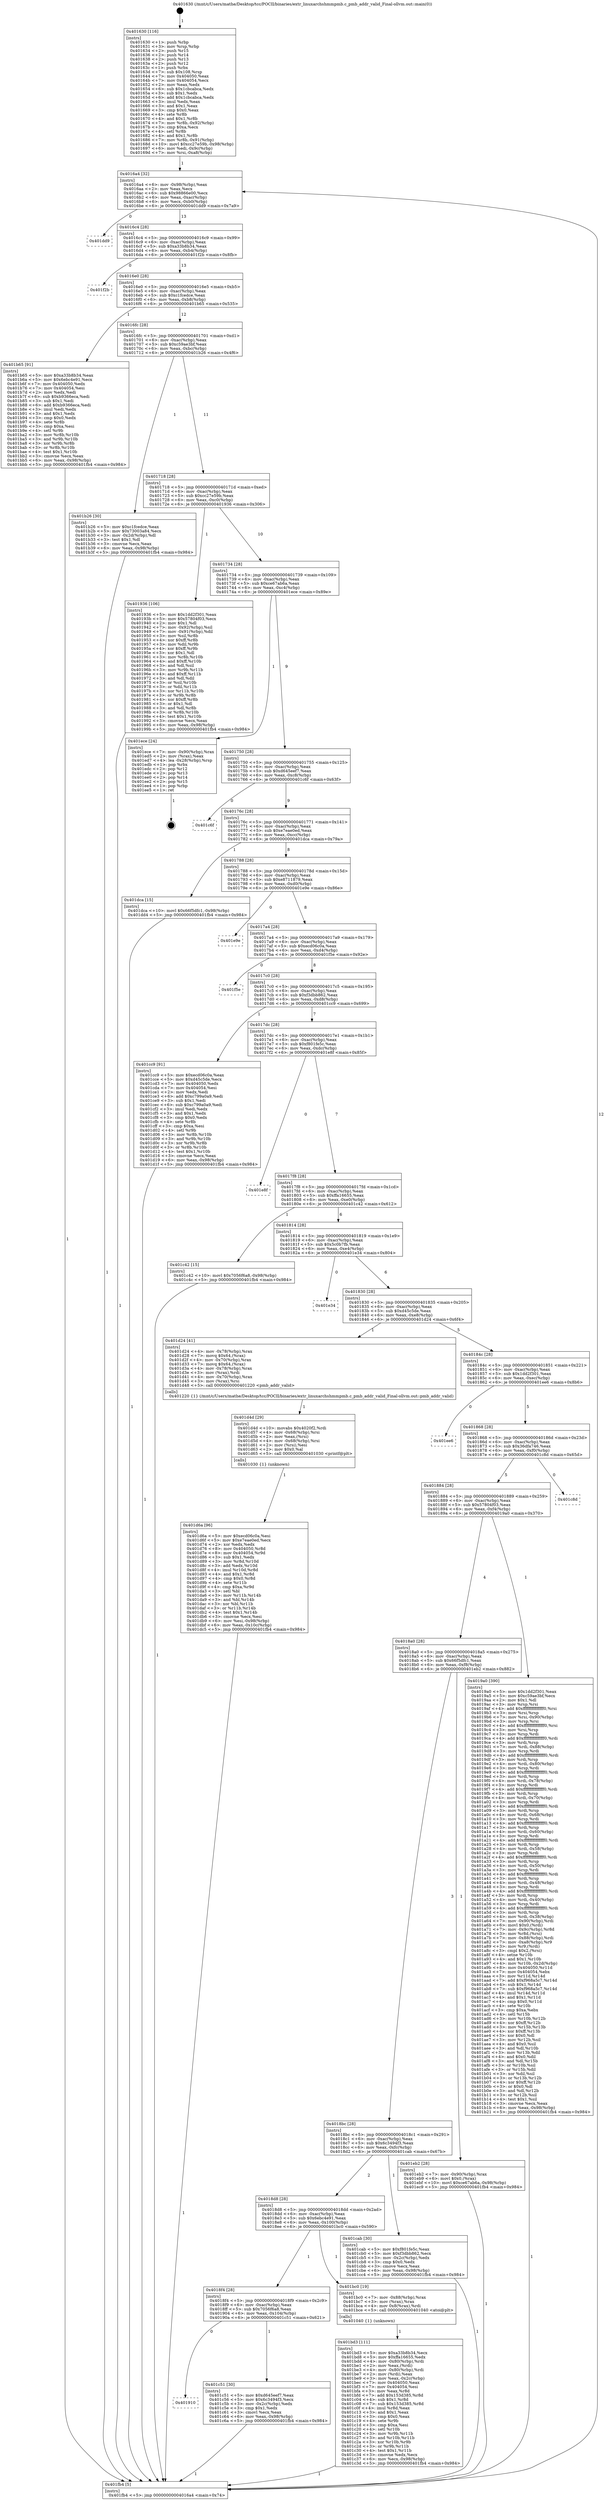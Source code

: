 digraph "0x401630" {
  label = "0x401630 (/mnt/c/Users/mathe/Desktop/tcc/POCII/binaries/extr_linuxarchshmmpmb.c_pmb_addr_valid_Final-ollvm.out::main(0))"
  labelloc = "t"
  node[shape=record]

  Entry [label="",width=0.3,height=0.3,shape=circle,fillcolor=black,style=filled]
  "0x4016a4" [label="{
     0x4016a4 [32]\l
     | [instrs]\l
     &nbsp;&nbsp;0x4016a4 \<+6\>: mov -0x98(%rbp),%eax\l
     &nbsp;&nbsp;0x4016aa \<+2\>: mov %eax,%ecx\l
     &nbsp;&nbsp;0x4016ac \<+6\>: sub $0x98866e00,%ecx\l
     &nbsp;&nbsp;0x4016b2 \<+6\>: mov %eax,-0xac(%rbp)\l
     &nbsp;&nbsp;0x4016b8 \<+6\>: mov %ecx,-0xb0(%rbp)\l
     &nbsp;&nbsp;0x4016be \<+6\>: je 0000000000401dd9 \<main+0x7a9\>\l
  }"]
  "0x401dd9" [label="{
     0x401dd9\l
  }", style=dashed]
  "0x4016c4" [label="{
     0x4016c4 [28]\l
     | [instrs]\l
     &nbsp;&nbsp;0x4016c4 \<+5\>: jmp 00000000004016c9 \<main+0x99\>\l
     &nbsp;&nbsp;0x4016c9 \<+6\>: mov -0xac(%rbp),%eax\l
     &nbsp;&nbsp;0x4016cf \<+5\>: sub $0xa33b8b34,%eax\l
     &nbsp;&nbsp;0x4016d4 \<+6\>: mov %eax,-0xb4(%rbp)\l
     &nbsp;&nbsp;0x4016da \<+6\>: je 0000000000401f2b \<main+0x8fb\>\l
  }"]
  Exit [label="",width=0.3,height=0.3,shape=circle,fillcolor=black,style=filled,peripheries=2]
  "0x401f2b" [label="{
     0x401f2b\l
  }", style=dashed]
  "0x4016e0" [label="{
     0x4016e0 [28]\l
     | [instrs]\l
     &nbsp;&nbsp;0x4016e0 \<+5\>: jmp 00000000004016e5 \<main+0xb5\>\l
     &nbsp;&nbsp;0x4016e5 \<+6\>: mov -0xac(%rbp),%eax\l
     &nbsp;&nbsp;0x4016eb \<+5\>: sub $0xc1fcedce,%eax\l
     &nbsp;&nbsp;0x4016f0 \<+6\>: mov %eax,-0xb8(%rbp)\l
     &nbsp;&nbsp;0x4016f6 \<+6\>: je 0000000000401b65 \<main+0x535\>\l
  }"]
  "0x401d6a" [label="{
     0x401d6a [96]\l
     | [instrs]\l
     &nbsp;&nbsp;0x401d6a \<+5\>: mov $0xecd06c0a,%esi\l
     &nbsp;&nbsp;0x401d6f \<+5\>: mov $0xe7eae0ed,%ecx\l
     &nbsp;&nbsp;0x401d74 \<+2\>: xor %edx,%edx\l
     &nbsp;&nbsp;0x401d76 \<+8\>: mov 0x404050,%r8d\l
     &nbsp;&nbsp;0x401d7e \<+8\>: mov 0x404054,%r9d\l
     &nbsp;&nbsp;0x401d86 \<+3\>: sub $0x1,%edx\l
     &nbsp;&nbsp;0x401d89 \<+3\>: mov %r8d,%r10d\l
     &nbsp;&nbsp;0x401d8c \<+3\>: add %edx,%r10d\l
     &nbsp;&nbsp;0x401d8f \<+4\>: imul %r10d,%r8d\l
     &nbsp;&nbsp;0x401d93 \<+4\>: and $0x1,%r8d\l
     &nbsp;&nbsp;0x401d97 \<+4\>: cmp $0x0,%r8d\l
     &nbsp;&nbsp;0x401d9b \<+4\>: sete %r11b\l
     &nbsp;&nbsp;0x401d9f \<+4\>: cmp $0xa,%r9d\l
     &nbsp;&nbsp;0x401da3 \<+3\>: setl %bl\l
     &nbsp;&nbsp;0x401da6 \<+3\>: mov %r11b,%r14b\l
     &nbsp;&nbsp;0x401da9 \<+3\>: and %bl,%r14b\l
     &nbsp;&nbsp;0x401dac \<+3\>: xor %bl,%r11b\l
     &nbsp;&nbsp;0x401daf \<+3\>: or %r11b,%r14b\l
     &nbsp;&nbsp;0x401db2 \<+4\>: test $0x1,%r14b\l
     &nbsp;&nbsp;0x401db6 \<+3\>: cmovne %ecx,%esi\l
     &nbsp;&nbsp;0x401db9 \<+6\>: mov %esi,-0x98(%rbp)\l
     &nbsp;&nbsp;0x401dbf \<+6\>: mov %eax,-0x10c(%rbp)\l
     &nbsp;&nbsp;0x401dc5 \<+5\>: jmp 0000000000401fb4 \<main+0x984\>\l
  }"]
  "0x401b65" [label="{
     0x401b65 [91]\l
     | [instrs]\l
     &nbsp;&nbsp;0x401b65 \<+5\>: mov $0xa33b8b34,%eax\l
     &nbsp;&nbsp;0x401b6a \<+5\>: mov $0x6ebc4e91,%ecx\l
     &nbsp;&nbsp;0x401b6f \<+7\>: mov 0x404050,%edx\l
     &nbsp;&nbsp;0x401b76 \<+7\>: mov 0x404054,%esi\l
     &nbsp;&nbsp;0x401b7d \<+2\>: mov %edx,%edi\l
     &nbsp;&nbsp;0x401b7f \<+6\>: sub $0xb9366eca,%edi\l
     &nbsp;&nbsp;0x401b85 \<+3\>: sub $0x1,%edi\l
     &nbsp;&nbsp;0x401b88 \<+6\>: add $0xb9366eca,%edi\l
     &nbsp;&nbsp;0x401b8e \<+3\>: imul %edi,%edx\l
     &nbsp;&nbsp;0x401b91 \<+3\>: and $0x1,%edx\l
     &nbsp;&nbsp;0x401b94 \<+3\>: cmp $0x0,%edx\l
     &nbsp;&nbsp;0x401b97 \<+4\>: sete %r8b\l
     &nbsp;&nbsp;0x401b9b \<+3\>: cmp $0xa,%esi\l
     &nbsp;&nbsp;0x401b9e \<+4\>: setl %r9b\l
     &nbsp;&nbsp;0x401ba2 \<+3\>: mov %r8b,%r10b\l
     &nbsp;&nbsp;0x401ba5 \<+3\>: and %r9b,%r10b\l
     &nbsp;&nbsp;0x401ba8 \<+3\>: xor %r9b,%r8b\l
     &nbsp;&nbsp;0x401bab \<+3\>: or %r8b,%r10b\l
     &nbsp;&nbsp;0x401bae \<+4\>: test $0x1,%r10b\l
     &nbsp;&nbsp;0x401bb2 \<+3\>: cmovne %ecx,%eax\l
     &nbsp;&nbsp;0x401bb5 \<+6\>: mov %eax,-0x98(%rbp)\l
     &nbsp;&nbsp;0x401bbb \<+5\>: jmp 0000000000401fb4 \<main+0x984\>\l
  }"]
  "0x4016fc" [label="{
     0x4016fc [28]\l
     | [instrs]\l
     &nbsp;&nbsp;0x4016fc \<+5\>: jmp 0000000000401701 \<main+0xd1\>\l
     &nbsp;&nbsp;0x401701 \<+6\>: mov -0xac(%rbp),%eax\l
     &nbsp;&nbsp;0x401707 \<+5\>: sub $0xc59ae3bf,%eax\l
     &nbsp;&nbsp;0x40170c \<+6\>: mov %eax,-0xbc(%rbp)\l
     &nbsp;&nbsp;0x401712 \<+6\>: je 0000000000401b26 \<main+0x4f6\>\l
  }"]
  "0x401d4d" [label="{
     0x401d4d [29]\l
     | [instrs]\l
     &nbsp;&nbsp;0x401d4d \<+10\>: movabs $0x4020f2,%rdi\l
     &nbsp;&nbsp;0x401d57 \<+4\>: mov -0x68(%rbp),%rsi\l
     &nbsp;&nbsp;0x401d5b \<+2\>: mov %eax,(%rsi)\l
     &nbsp;&nbsp;0x401d5d \<+4\>: mov -0x68(%rbp),%rsi\l
     &nbsp;&nbsp;0x401d61 \<+2\>: mov (%rsi),%esi\l
     &nbsp;&nbsp;0x401d63 \<+2\>: mov $0x0,%al\l
     &nbsp;&nbsp;0x401d65 \<+5\>: call 0000000000401030 \<printf@plt\>\l
     | [calls]\l
     &nbsp;&nbsp;0x401030 \{1\} (unknown)\l
  }"]
  "0x401b26" [label="{
     0x401b26 [30]\l
     | [instrs]\l
     &nbsp;&nbsp;0x401b26 \<+5\>: mov $0xc1fcedce,%eax\l
     &nbsp;&nbsp;0x401b2b \<+5\>: mov $0x73003a84,%ecx\l
     &nbsp;&nbsp;0x401b30 \<+3\>: mov -0x2d(%rbp),%dl\l
     &nbsp;&nbsp;0x401b33 \<+3\>: test $0x1,%dl\l
     &nbsp;&nbsp;0x401b36 \<+3\>: cmovne %ecx,%eax\l
     &nbsp;&nbsp;0x401b39 \<+6\>: mov %eax,-0x98(%rbp)\l
     &nbsp;&nbsp;0x401b3f \<+5\>: jmp 0000000000401fb4 \<main+0x984\>\l
  }"]
  "0x401718" [label="{
     0x401718 [28]\l
     | [instrs]\l
     &nbsp;&nbsp;0x401718 \<+5\>: jmp 000000000040171d \<main+0xed\>\l
     &nbsp;&nbsp;0x40171d \<+6\>: mov -0xac(%rbp),%eax\l
     &nbsp;&nbsp;0x401723 \<+5\>: sub $0xcc27e59b,%eax\l
     &nbsp;&nbsp;0x401728 \<+6\>: mov %eax,-0xc0(%rbp)\l
     &nbsp;&nbsp;0x40172e \<+6\>: je 0000000000401936 \<main+0x306\>\l
  }"]
  "0x401910" [label="{
     0x401910\l
  }", style=dashed]
  "0x401936" [label="{
     0x401936 [106]\l
     | [instrs]\l
     &nbsp;&nbsp;0x401936 \<+5\>: mov $0x1dd2f301,%eax\l
     &nbsp;&nbsp;0x40193b \<+5\>: mov $0x57804f03,%ecx\l
     &nbsp;&nbsp;0x401940 \<+2\>: mov $0x1,%dl\l
     &nbsp;&nbsp;0x401942 \<+7\>: mov -0x92(%rbp),%sil\l
     &nbsp;&nbsp;0x401949 \<+7\>: mov -0x91(%rbp),%dil\l
     &nbsp;&nbsp;0x401950 \<+3\>: mov %sil,%r8b\l
     &nbsp;&nbsp;0x401953 \<+4\>: xor $0xff,%r8b\l
     &nbsp;&nbsp;0x401957 \<+3\>: mov %dil,%r9b\l
     &nbsp;&nbsp;0x40195a \<+4\>: xor $0xff,%r9b\l
     &nbsp;&nbsp;0x40195e \<+3\>: xor $0x1,%dl\l
     &nbsp;&nbsp;0x401961 \<+3\>: mov %r8b,%r10b\l
     &nbsp;&nbsp;0x401964 \<+4\>: and $0xff,%r10b\l
     &nbsp;&nbsp;0x401968 \<+3\>: and %dl,%sil\l
     &nbsp;&nbsp;0x40196b \<+3\>: mov %r9b,%r11b\l
     &nbsp;&nbsp;0x40196e \<+4\>: and $0xff,%r11b\l
     &nbsp;&nbsp;0x401972 \<+3\>: and %dl,%dil\l
     &nbsp;&nbsp;0x401975 \<+3\>: or %sil,%r10b\l
     &nbsp;&nbsp;0x401978 \<+3\>: or %dil,%r11b\l
     &nbsp;&nbsp;0x40197b \<+3\>: xor %r11b,%r10b\l
     &nbsp;&nbsp;0x40197e \<+3\>: or %r9b,%r8b\l
     &nbsp;&nbsp;0x401981 \<+4\>: xor $0xff,%r8b\l
     &nbsp;&nbsp;0x401985 \<+3\>: or $0x1,%dl\l
     &nbsp;&nbsp;0x401988 \<+3\>: and %dl,%r8b\l
     &nbsp;&nbsp;0x40198b \<+3\>: or %r8b,%r10b\l
     &nbsp;&nbsp;0x40198e \<+4\>: test $0x1,%r10b\l
     &nbsp;&nbsp;0x401992 \<+3\>: cmovne %ecx,%eax\l
     &nbsp;&nbsp;0x401995 \<+6\>: mov %eax,-0x98(%rbp)\l
     &nbsp;&nbsp;0x40199b \<+5\>: jmp 0000000000401fb4 \<main+0x984\>\l
  }"]
  "0x401734" [label="{
     0x401734 [28]\l
     | [instrs]\l
     &nbsp;&nbsp;0x401734 \<+5\>: jmp 0000000000401739 \<main+0x109\>\l
     &nbsp;&nbsp;0x401739 \<+6\>: mov -0xac(%rbp),%eax\l
     &nbsp;&nbsp;0x40173f \<+5\>: sub $0xce67ab6a,%eax\l
     &nbsp;&nbsp;0x401744 \<+6\>: mov %eax,-0xc4(%rbp)\l
     &nbsp;&nbsp;0x40174a \<+6\>: je 0000000000401ece \<main+0x89e\>\l
  }"]
  "0x401fb4" [label="{
     0x401fb4 [5]\l
     | [instrs]\l
     &nbsp;&nbsp;0x401fb4 \<+5\>: jmp 00000000004016a4 \<main+0x74\>\l
  }"]
  "0x401630" [label="{
     0x401630 [116]\l
     | [instrs]\l
     &nbsp;&nbsp;0x401630 \<+1\>: push %rbp\l
     &nbsp;&nbsp;0x401631 \<+3\>: mov %rsp,%rbp\l
     &nbsp;&nbsp;0x401634 \<+2\>: push %r15\l
     &nbsp;&nbsp;0x401636 \<+2\>: push %r14\l
     &nbsp;&nbsp;0x401638 \<+2\>: push %r13\l
     &nbsp;&nbsp;0x40163a \<+2\>: push %r12\l
     &nbsp;&nbsp;0x40163c \<+1\>: push %rbx\l
     &nbsp;&nbsp;0x40163d \<+7\>: sub $0x108,%rsp\l
     &nbsp;&nbsp;0x401644 \<+7\>: mov 0x404050,%eax\l
     &nbsp;&nbsp;0x40164b \<+7\>: mov 0x404054,%ecx\l
     &nbsp;&nbsp;0x401652 \<+2\>: mov %eax,%edx\l
     &nbsp;&nbsp;0x401654 \<+6\>: sub $0x1cbcabca,%edx\l
     &nbsp;&nbsp;0x40165a \<+3\>: sub $0x1,%edx\l
     &nbsp;&nbsp;0x40165d \<+6\>: add $0x1cbcabca,%edx\l
     &nbsp;&nbsp;0x401663 \<+3\>: imul %edx,%eax\l
     &nbsp;&nbsp;0x401666 \<+3\>: and $0x1,%eax\l
     &nbsp;&nbsp;0x401669 \<+3\>: cmp $0x0,%eax\l
     &nbsp;&nbsp;0x40166c \<+4\>: sete %r8b\l
     &nbsp;&nbsp;0x401670 \<+4\>: and $0x1,%r8b\l
     &nbsp;&nbsp;0x401674 \<+7\>: mov %r8b,-0x92(%rbp)\l
     &nbsp;&nbsp;0x40167b \<+3\>: cmp $0xa,%ecx\l
     &nbsp;&nbsp;0x40167e \<+4\>: setl %r8b\l
     &nbsp;&nbsp;0x401682 \<+4\>: and $0x1,%r8b\l
     &nbsp;&nbsp;0x401686 \<+7\>: mov %r8b,-0x91(%rbp)\l
     &nbsp;&nbsp;0x40168d \<+10\>: movl $0xcc27e59b,-0x98(%rbp)\l
     &nbsp;&nbsp;0x401697 \<+6\>: mov %edi,-0x9c(%rbp)\l
     &nbsp;&nbsp;0x40169d \<+7\>: mov %rsi,-0xa8(%rbp)\l
  }"]
  "0x401c51" [label="{
     0x401c51 [30]\l
     | [instrs]\l
     &nbsp;&nbsp;0x401c51 \<+5\>: mov $0xd645eef7,%eax\l
     &nbsp;&nbsp;0x401c56 \<+5\>: mov $0x6c3494f3,%ecx\l
     &nbsp;&nbsp;0x401c5b \<+3\>: mov -0x2c(%rbp),%edx\l
     &nbsp;&nbsp;0x401c5e \<+3\>: cmp $0x1,%edx\l
     &nbsp;&nbsp;0x401c61 \<+3\>: cmovl %ecx,%eax\l
     &nbsp;&nbsp;0x401c64 \<+6\>: mov %eax,-0x98(%rbp)\l
     &nbsp;&nbsp;0x401c6a \<+5\>: jmp 0000000000401fb4 \<main+0x984\>\l
  }"]
  "0x401ece" [label="{
     0x401ece [24]\l
     | [instrs]\l
     &nbsp;&nbsp;0x401ece \<+7\>: mov -0x90(%rbp),%rax\l
     &nbsp;&nbsp;0x401ed5 \<+2\>: mov (%rax),%eax\l
     &nbsp;&nbsp;0x401ed7 \<+4\>: lea -0x28(%rbp),%rsp\l
     &nbsp;&nbsp;0x401edb \<+1\>: pop %rbx\l
     &nbsp;&nbsp;0x401edc \<+2\>: pop %r12\l
     &nbsp;&nbsp;0x401ede \<+2\>: pop %r13\l
     &nbsp;&nbsp;0x401ee0 \<+2\>: pop %r14\l
     &nbsp;&nbsp;0x401ee2 \<+2\>: pop %r15\l
     &nbsp;&nbsp;0x401ee4 \<+1\>: pop %rbp\l
     &nbsp;&nbsp;0x401ee5 \<+1\>: ret\l
  }"]
  "0x401750" [label="{
     0x401750 [28]\l
     | [instrs]\l
     &nbsp;&nbsp;0x401750 \<+5\>: jmp 0000000000401755 \<main+0x125\>\l
     &nbsp;&nbsp;0x401755 \<+6\>: mov -0xac(%rbp),%eax\l
     &nbsp;&nbsp;0x40175b \<+5\>: sub $0xd645eef7,%eax\l
     &nbsp;&nbsp;0x401760 \<+6\>: mov %eax,-0xc8(%rbp)\l
     &nbsp;&nbsp;0x401766 \<+6\>: je 0000000000401c6f \<main+0x63f\>\l
  }"]
  "0x401bd3" [label="{
     0x401bd3 [111]\l
     | [instrs]\l
     &nbsp;&nbsp;0x401bd3 \<+5\>: mov $0xa33b8b34,%ecx\l
     &nbsp;&nbsp;0x401bd8 \<+5\>: mov $0xffa16655,%edx\l
     &nbsp;&nbsp;0x401bdd \<+4\>: mov -0x80(%rbp),%rdi\l
     &nbsp;&nbsp;0x401be1 \<+2\>: mov %eax,(%rdi)\l
     &nbsp;&nbsp;0x401be3 \<+4\>: mov -0x80(%rbp),%rdi\l
     &nbsp;&nbsp;0x401be7 \<+2\>: mov (%rdi),%eax\l
     &nbsp;&nbsp;0x401be9 \<+3\>: mov %eax,-0x2c(%rbp)\l
     &nbsp;&nbsp;0x401bec \<+7\>: mov 0x404050,%eax\l
     &nbsp;&nbsp;0x401bf3 \<+7\>: mov 0x404054,%esi\l
     &nbsp;&nbsp;0x401bfa \<+3\>: mov %eax,%r8d\l
     &nbsp;&nbsp;0x401bfd \<+7\>: add $0x153d385,%r8d\l
     &nbsp;&nbsp;0x401c04 \<+4\>: sub $0x1,%r8d\l
     &nbsp;&nbsp;0x401c08 \<+7\>: sub $0x153d385,%r8d\l
     &nbsp;&nbsp;0x401c0f \<+4\>: imul %r8d,%eax\l
     &nbsp;&nbsp;0x401c13 \<+3\>: and $0x1,%eax\l
     &nbsp;&nbsp;0x401c16 \<+3\>: cmp $0x0,%eax\l
     &nbsp;&nbsp;0x401c19 \<+4\>: sete %r9b\l
     &nbsp;&nbsp;0x401c1d \<+3\>: cmp $0xa,%esi\l
     &nbsp;&nbsp;0x401c20 \<+4\>: setl %r10b\l
     &nbsp;&nbsp;0x401c24 \<+3\>: mov %r9b,%r11b\l
     &nbsp;&nbsp;0x401c27 \<+3\>: and %r10b,%r11b\l
     &nbsp;&nbsp;0x401c2a \<+3\>: xor %r10b,%r9b\l
     &nbsp;&nbsp;0x401c2d \<+3\>: or %r9b,%r11b\l
     &nbsp;&nbsp;0x401c30 \<+4\>: test $0x1,%r11b\l
     &nbsp;&nbsp;0x401c34 \<+3\>: cmovne %edx,%ecx\l
     &nbsp;&nbsp;0x401c37 \<+6\>: mov %ecx,-0x98(%rbp)\l
     &nbsp;&nbsp;0x401c3d \<+5\>: jmp 0000000000401fb4 \<main+0x984\>\l
  }"]
  "0x401c6f" [label="{
     0x401c6f\l
  }", style=dashed]
  "0x40176c" [label="{
     0x40176c [28]\l
     | [instrs]\l
     &nbsp;&nbsp;0x40176c \<+5\>: jmp 0000000000401771 \<main+0x141\>\l
     &nbsp;&nbsp;0x401771 \<+6\>: mov -0xac(%rbp),%eax\l
     &nbsp;&nbsp;0x401777 \<+5\>: sub $0xe7eae0ed,%eax\l
     &nbsp;&nbsp;0x40177c \<+6\>: mov %eax,-0xcc(%rbp)\l
     &nbsp;&nbsp;0x401782 \<+6\>: je 0000000000401dca \<main+0x79a\>\l
  }"]
  "0x4018f4" [label="{
     0x4018f4 [28]\l
     | [instrs]\l
     &nbsp;&nbsp;0x4018f4 \<+5\>: jmp 00000000004018f9 \<main+0x2c9\>\l
     &nbsp;&nbsp;0x4018f9 \<+6\>: mov -0xac(%rbp),%eax\l
     &nbsp;&nbsp;0x4018ff \<+5\>: sub $0x7056f6a8,%eax\l
     &nbsp;&nbsp;0x401904 \<+6\>: mov %eax,-0x104(%rbp)\l
     &nbsp;&nbsp;0x40190a \<+6\>: je 0000000000401c51 \<main+0x621\>\l
  }"]
  "0x401dca" [label="{
     0x401dca [15]\l
     | [instrs]\l
     &nbsp;&nbsp;0x401dca \<+10\>: movl $0x66f5dfc1,-0x98(%rbp)\l
     &nbsp;&nbsp;0x401dd4 \<+5\>: jmp 0000000000401fb4 \<main+0x984\>\l
  }"]
  "0x401788" [label="{
     0x401788 [28]\l
     | [instrs]\l
     &nbsp;&nbsp;0x401788 \<+5\>: jmp 000000000040178d \<main+0x15d\>\l
     &nbsp;&nbsp;0x40178d \<+6\>: mov -0xac(%rbp),%eax\l
     &nbsp;&nbsp;0x401793 \<+5\>: sub $0xe8711879,%eax\l
     &nbsp;&nbsp;0x401798 \<+6\>: mov %eax,-0xd0(%rbp)\l
     &nbsp;&nbsp;0x40179e \<+6\>: je 0000000000401e9e \<main+0x86e\>\l
  }"]
  "0x401bc0" [label="{
     0x401bc0 [19]\l
     | [instrs]\l
     &nbsp;&nbsp;0x401bc0 \<+7\>: mov -0x88(%rbp),%rax\l
     &nbsp;&nbsp;0x401bc7 \<+3\>: mov (%rax),%rax\l
     &nbsp;&nbsp;0x401bca \<+4\>: mov 0x8(%rax),%rdi\l
     &nbsp;&nbsp;0x401bce \<+5\>: call 0000000000401040 \<atoi@plt\>\l
     | [calls]\l
     &nbsp;&nbsp;0x401040 \{1\} (unknown)\l
  }"]
  "0x401e9e" [label="{
     0x401e9e\l
  }", style=dashed]
  "0x4017a4" [label="{
     0x4017a4 [28]\l
     | [instrs]\l
     &nbsp;&nbsp;0x4017a4 \<+5\>: jmp 00000000004017a9 \<main+0x179\>\l
     &nbsp;&nbsp;0x4017a9 \<+6\>: mov -0xac(%rbp),%eax\l
     &nbsp;&nbsp;0x4017af \<+5\>: sub $0xecd06c0a,%eax\l
     &nbsp;&nbsp;0x4017b4 \<+6\>: mov %eax,-0xd4(%rbp)\l
     &nbsp;&nbsp;0x4017ba \<+6\>: je 0000000000401f5e \<main+0x92e\>\l
  }"]
  "0x4018d8" [label="{
     0x4018d8 [28]\l
     | [instrs]\l
     &nbsp;&nbsp;0x4018d8 \<+5\>: jmp 00000000004018dd \<main+0x2ad\>\l
     &nbsp;&nbsp;0x4018dd \<+6\>: mov -0xac(%rbp),%eax\l
     &nbsp;&nbsp;0x4018e3 \<+5\>: sub $0x6ebc4e91,%eax\l
     &nbsp;&nbsp;0x4018e8 \<+6\>: mov %eax,-0x100(%rbp)\l
     &nbsp;&nbsp;0x4018ee \<+6\>: je 0000000000401bc0 \<main+0x590\>\l
  }"]
  "0x401f5e" [label="{
     0x401f5e\l
  }", style=dashed]
  "0x4017c0" [label="{
     0x4017c0 [28]\l
     | [instrs]\l
     &nbsp;&nbsp;0x4017c0 \<+5\>: jmp 00000000004017c5 \<main+0x195\>\l
     &nbsp;&nbsp;0x4017c5 \<+6\>: mov -0xac(%rbp),%eax\l
     &nbsp;&nbsp;0x4017cb \<+5\>: sub $0xf3dbb862,%eax\l
     &nbsp;&nbsp;0x4017d0 \<+6\>: mov %eax,-0xd8(%rbp)\l
     &nbsp;&nbsp;0x4017d6 \<+6\>: je 0000000000401cc9 \<main+0x699\>\l
  }"]
  "0x401cab" [label="{
     0x401cab [30]\l
     | [instrs]\l
     &nbsp;&nbsp;0x401cab \<+5\>: mov $0xf801fe5c,%eax\l
     &nbsp;&nbsp;0x401cb0 \<+5\>: mov $0xf3dbb862,%ecx\l
     &nbsp;&nbsp;0x401cb5 \<+3\>: mov -0x2c(%rbp),%edx\l
     &nbsp;&nbsp;0x401cb8 \<+3\>: cmp $0x0,%edx\l
     &nbsp;&nbsp;0x401cbb \<+3\>: cmove %ecx,%eax\l
     &nbsp;&nbsp;0x401cbe \<+6\>: mov %eax,-0x98(%rbp)\l
     &nbsp;&nbsp;0x401cc4 \<+5\>: jmp 0000000000401fb4 \<main+0x984\>\l
  }"]
  "0x401cc9" [label="{
     0x401cc9 [91]\l
     | [instrs]\l
     &nbsp;&nbsp;0x401cc9 \<+5\>: mov $0xecd06c0a,%eax\l
     &nbsp;&nbsp;0x401cce \<+5\>: mov $0xd45c5de,%ecx\l
     &nbsp;&nbsp;0x401cd3 \<+7\>: mov 0x404050,%edx\l
     &nbsp;&nbsp;0x401cda \<+7\>: mov 0x404054,%esi\l
     &nbsp;&nbsp;0x401ce1 \<+2\>: mov %edx,%edi\l
     &nbsp;&nbsp;0x401ce3 \<+6\>: add $0xc799a0a9,%edi\l
     &nbsp;&nbsp;0x401ce9 \<+3\>: sub $0x1,%edi\l
     &nbsp;&nbsp;0x401cec \<+6\>: sub $0xc799a0a9,%edi\l
     &nbsp;&nbsp;0x401cf2 \<+3\>: imul %edi,%edx\l
     &nbsp;&nbsp;0x401cf5 \<+3\>: and $0x1,%edx\l
     &nbsp;&nbsp;0x401cf8 \<+3\>: cmp $0x0,%edx\l
     &nbsp;&nbsp;0x401cfb \<+4\>: sete %r8b\l
     &nbsp;&nbsp;0x401cff \<+3\>: cmp $0xa,%esi\l
     &nbsp;&nbsp;0x401d02 \<+4\>: setl %r9b\l
     &nbsp;&nbsp;0x401d06 \<+3\>: mov %r8b,%r10b\l
     &nbsp;&nbsp;0x401d09 \<+3\>: and %r9b,%r10b\l
     &nbsp;&nbsp;0x401d0c \<+3\>: xor %r9b,%r8b\l
     &nbsp;&nbsp;0x401d0f \<+3\>: or %r8b,%r10b\l
     &nbsp;&nbsp;0x401d12 \<+4\>: test $0x1,%r10b\l
     &nbsp;&nbsp;0x401d16 \<+3\>: cmovne %ecx,%eax\l
     &nbsp;&nbsp;0x401d19 \<+6\>: mov %eax,-0x98(%rbp)\l
     &nbsp;&nbsp;0x401d1f \<+5\>: jmp 0000000000401fb4 \<main+0x984\>\l
  }"]
  "0x4017dc" [label="{
     0x4017dc [28]\l
     | [instrs]\l
     &nbsp;&nbsp;0x4017dc \<+5\>: jmp 00000000004017e1 \<main+0x1b1\>\l
     &nbsp;&nbsp;0x4017e1 \<+6\>: mov -0xac(%rbp),%eax\l
     &nbsp;&nbsp;0x4017e7 \<+5\>: sub $0xf801fe5c,%eax\l
     &nbsp;&nbsp;0x4017ec \<+6\>: mov %eax,-0xdc(%rbp)\l
     &nbsp;&nbsp;0x4017f2 \<+6\>: je 0000000000401e8f \<main+0x85f\>\l
  }"]
  "0x4018bc" [label="{
     0x4018bc [28]\l
     | [instrs]\l
     &nbsp;&nbsp;0x4018bc \<+5\>: jmp 00000000004018c1 \<main+0x291\>\l
     &nbsp;&nbsp;0x4018c1 \<+6\>: mov -0xac(%rbp),%eax\l
     &nbsp;&nbsp;0x4018c7 \<+5\>: sub $0x6c3494f3,%eax\l
     &nbsp;&nbsp;0x4018cc \<+6\>: mov %eax,-0xfc(%rbp)\l
     &nbsp;&nbsp;0x4018d2 \<+6\>: je 0000000000401cab \<main+0x67b\>\l
  }"]
  "0x401e8f" [label="{
     0x401e8f\l
  }", style=dashed]
  "0x4017f8" [label="{
     0x4017f8 [28]\l
     | [instrs]\l
     &nbsp;&nbsp;0x4017f8 \<+5\>: jmp 00000000004017fd \<main+0x1cd\>\l
     &nbsp;&nbsp;0x4017fd \<+6\>: mov -0xac(%rbp),%eax\l
     &nbsp;&nbsp;0x401803 \<+5\>: sub $0xffa16655,%eax\l
     &nbsp;&nbsp;0x401808 \<+6\>: mov %eax,-0xe0(%rbp)\l
     &nbsp;&nbsp;0x40180e \<+6\>: je 0000000000401c42 \<main+0x612\>\l
  }"]
  "0x401eb2" [label="{
     0x401eb2 [28]\l
     | [instrs]\l
     &nbsp;&nbsp;0x401eb2 \<+7\>: mov -0x90(%rbp),%rax\l
     &nbsp;&nbsp;0x401eb9 \<+6\>: movl $0x0,(%rax)\l
     &nbsp;&nbsp;0x401ebf \<+10\>: movl $0xce67ab6a,-0x98(%rbp)\l
     &nbsp;&nbsp;0x401ec9 \<+5\>: jmp 0000000000401fb4 \<main+0x984\>\l
  }"]
  "0x401c42" [label="{
     0x401c42 [15]\l
     | [instrs]\l
     &nbsp;&nbsp;0x401c42 \<+10\>: movl $0x7056f6a8,-0x98(%rbp)\l
     &nbsp;&nbsp;0x401c4c \<+5\>: jmp 0000000000401fb4 \<main+0x984\>\l
  }"]
  "0x401814" [label="{
     0x401814 [28]\l
     | [instrs]\l
     &nbsp;&nbsp;0x401814 \<+5\>: jmp 0000000000401819 \<main+0x1e9\>\l
     &nbsp;&nbsp;0x401819 \<+6\>: mov -0xac(%rbp),%eax\l
     &nbsp;&nbsp;0x40181f \<+5\>: sub $0x5c0b7fb,%eax\l
     &nbsp;&nbsp;0x401824 \<+6\>: mov %eax,-0xe4(%rbp)\l
     &nbsp;&nbsp;0x40182a \<+6\>: je 0000000000401e34 \<main+0x804\>\l
  }"]
  "0x4018a0" [label="{
     0x4018a0 [28]\l
     | [instrs]\l
     &nbsp;&nbsp;0x4018a0 \<+5\>: jmp 00000000004018a5 \<main+0x275\>\l
     &nbsp;&nbsp;0x4018a5 \<+6\>: mov -0xac(%rbp),%eax\l
     &nbsp;&nbsp;0x4018ab \<+5\>: sub $0x66f5dfc1,%eax\l
     &nbsp;&nbsp;0x4018b0 \<+6\>: mov %eax,-0xf8(%rbp)\l
     &nbsp;&nbsp;0x4018b6 \<+6\>: je 0000000000401eb2 \<main+0x882\>\l
  }"]
  "0x401e34" [label="{
     0x401e34\l
  }", style=dashed]
  "0x401830" [label="{
     0x401830 [28]\l
     | [instrs]\l
     &nbsp;&nbsp;0x401830 \<+5\>: jmp 0000000000401835 \<main+0x205\>\l
     &nbsp;&nbsp;0x401835 \<+6\>: mov -0xac(%rbp),%eax\l
     &nbsp;&nbsp;0x40183b \<+5\>: sub $0xd45c5de,%eax\l
     &nbsp;&nbsp;0x401840 \<+6\>: mov %eax,-0xe8(%rbp)\l
     &nbsp;&nbsp;0x401846 \<+6\>: je 0000000000401d24 \<main+0x6f4\>\l
  }"]
  "0x4019a0" [label="{
     0x4019a0 [390]\l
     | [instrs]\l
     &nbsp;&nbsp;0x4019a0 \<+5\>: mov $0x1dd2f301,%eax\l
     &nbsp;&nbsp;0x4019a5 \<+5\>: mov $0xc59ae3bf,%ecx\l
     &nbsp;&nbsp;0x4019aa \<+2\>: mov $0x1,%dl\l
     &nbsp;&nbsp;0x4019ac \<+3\>: mov %rsp,%rsi\l
     &nbsp;&nbsp;0x4019af \<+4\>: add $0xfffffffffffffff0,%rsi\l
     &nbsp;&nbsp;0x4019b3 \<+3\>: mov %rsi,%rsp\l
     &nbsp;&nbsp;0x4019b6 \<+7\>: mov %rsi,-0x90(%rbp)\l
     &nbsp;&nbsp;0x4019bd \<+3\>: mov %rsp,%rsi\l
     &nbsp;&nbsp;0x4019c0 \<+4\>: add $0xfffffffffffffff0,%rsi\l
     &nbsp;&nbsp;0x4019c4 \<+3\>: mov %rsi,%rsp\l
     &nbsp;&nbsp;0x4019c7 \<+3\>: mov %rsp,%rdi\l
     &nbsp;&nbsp;0x4019ca \<+4\>: add $0xfffffffffffffff0,%rdi\l
     &nbsp;&nbsp;0x4019ce \<+3\>: mov %rdi,%rsp\l
     &nbsp;&nbsp;0x4019d1 \<+7\>: mov %rdi,-0x88(%rbp)\l
     &nbsp;&nbsp;0x4019d8 \<+3\>: mov %rsp,%rdi\l
     &nbsp;&nbsp;0x4019db \<+4\>: add $0xfffffffffffffff0,%rdi\l
     &nbsp;&nbsp;0x4019df \<+3\>: mov %rdi,%rsp\l
     &nbsp;&nbsp;0x4019e2 \<+4\>: mov %rdi,-0x80(%rbp)\l
     &nbsp;&nbsp;0x4019e6 \<+3\>: mov %rsp,%rdi\l
     &nbsp;&nbsp;0x4019e9 \<+4\>: add $0xfffffffffffffff0,%rdi\l
     &nbsp;&nbsp;0x4019ed \<+3\>: mov %rdi,%rsp\l
     &nbsp;&nbsp;0x4019f0 \<+4\>: mov %rdi,-0x78(%rbp)\l
     &nbsp;&nbsp;0x4019f4 \<+3\>: mov %rsp,%rdi\l
     &nbsp;&nbsp;0x4019f7 \<+4\>: add $0xfffffffffffffff0,%rdi\l
     &nbsp;&nbsp;0x4019fb \<+3\>: mov %rdi,%rsp\l
     &nbsp;&nbsp;0x4019fe \<+4\>: mov %rdi,-0x70(%rbp)\l
     &nbsp;&nbsp;0x401a02 \<+3\>: mov %rsp,%rdi\l
     &nbsp;&nbsp;0x401a05 \<+4\>: add $0xfffffffffffffff0,%rdi\l
     &nbsp;&nbsp;0x401a09 \<+3\>: mov %rdi,%rsp\l
     &nbsp;&nbsp;0x401a0c \<+4\>: mov %rdi,-0x68(%rbp)\l
     &nbsp;&nbsp;0x401a10 \<+3\>: mov %rsp,%rdi\l
     &nbsp;&nbsp;0x401a13 \<+4\>: add $0xfffffffffffffff0,%rdi\l
     &nbsp;&nbsp;0x401a17 \<+3\>: mov %rdi,%rsp\l
     &nbsp;&nbsp;0x401a1a \<+4\>: mov %rdi,-0x60(%rbp)\l
     &nbsp;&nbsp;0x401a1e \<+3\>: mov %rsp,%rdi\l
     &nbsp;&nbsp;0x401a21 \<+4\>: add $0xfffffffffffffff0,%rdi\l
     &nbsp;&nbsp;0x401a25 \<+3\>: mov %rdi,%rsp\l
     &nbsp;&nbsp;0x401a28 \<+4\>: mov %rdi,-0x58(%rbp)\l
     &nbsp;&nbsp;0x401a2c \<+3\>: mov %rsp,%rdi\l
     &nbsp;&nbsp;0x401a2f \<+4\>: add $0xfffffffffffffff0,%rdi\l
     &nbsp;&nbsp;0x401a33 \<+3\>: mov %rdi,%rsp\l
     &nbsp;&nbsp;0x401a36 \<+4\>: mov %rdi,-0x50(%rbp)\l
     &nbsp;&nbsp;0x401a3a \<+3\>: mov %rsp,%rdi\l
     &nbsp;&nbsp;0x401a3d \<+4\>: add $0xfffffffffffffff0,%rdi\l
     &nbsp;&nbsp;0x401a41 \<+3\>: mov %rdi,%rsp\l
     &nbsp;&nbsp;0x401a44 \<+4\>: mov %rdi,-0x48(%rbp)\l
     &nbsp;&nbsp;0x401a48 \<+3\>: mov %rsp,%rdi\l
     &nbsp;&nbsp;0x401a4b \<+4\>: add $0xfffffffffffffff0,%rdi\l
     &nbsp;&nbsp;0x401a4f \<+3\>: mov %rdi,%rsp\l
     &nbsp;&nbsp;0x401a52 \<+4\>: mov %rdi,-0x40(%rbp)\l
     &nbsp;&nbsp;0x401a56 \<+3\>: mov %rsp,%rdi\l
     &nbsp;&nbsp;0x401a59 \<+4\>: add $0xfffffffffffffff0,%rdi\l
     &nbsp;&nbsp;0x401a5d \<+3\>: mov %rdi,%rsp\l
     &nbsp;&nbsp;0x401a60 \<+4\>: mov %rdi,-0x38(%rbp)\l
     &nbsp;&nbsp;0x401a64 \<+7\>: mov -0x90(%rbp),%rdi\l
     &nbsp;&nbsp;0x401a6b \<+6\>: movl $0x0,(%rdi)\l
     &nbsp;&nbsp;0x401a71 \<+7\>: mov -0x9c(%rbp),%r8d\l
     &nbsp;&nbsp;0x401a78 \<+3\>: mov %r8d,(%rsi)\l
     &nbsp;&nbsp;0x401a7b \<+7\>: mov -0x88(%rbp),%rdi\l
     &nbsp;&nbsp;0x401a82 \<+7\>: mov -0xa8(%rbp),%r9\l
     &nbsp;&nbsp;0x401a89 \<+3\>: mov %r9,(%rdi)\l
     &nbsp;&nbsp;0x401a8c \<+3\>: cmpl $0x2,(%rsi)\l
     &nbsp;&nbsp;0x401a8f \<+4\>: setne %r10b\l
     &nbsp;&nbsp;0x401a93 \<+4\>: and $0x1,%r10b\l
     &nbsp;&nbsp;0x401a97 \<+4\>: mov %r10b,-0x2d(%rbp)\l
     &nbsp;&nbsp;0x401a9b \<+8\>: mov 0x404050,%r11d\l
     &nbsp;&nbsp;0x401aa3 \<+7\>: mov 0x404054,%ebx\l
     &nbsp;&nbsp;0x401aaa \<+3\>: mov %r11d,%r14d\l
     &nbsp;&nbsp;0x401aad \<+7\>: add $0xf968a5c7,%r14d\l
     &nbsp;&nbsp;0x401ab4 \<+4\>: sub $0x1,%r14d\l
     &nbsp;&nbsp;0x401ab8 \<+7\>: sub $0xf968a5c7,%r14d\l
     &nbsp;&nbsp;0x401abf \<+4\>: imul %r14d,%r11d\l
     &nbsp;&nbsp;0x401ac3 \<+4\>: and $0x1,%r11d\l
     &nbsp;&nbsp;0x401ac7 \<+4\>: cmp $0x0,%r11d\l
     &nbsp;&nbsp;0x401acb \<+4\>: sete %r10b\l
     &nbsp;&nbsp;0x401acf \<+3\>: cmp $0xa,%ebx\l
     &nbsp;&nbsp;0x401ad2 \<+4\>: setl %r15b\l
     &nbsp;&nbsp;0x401ad6 \<+3\>: mov %r10b,%r12b\l
     &nbsp;&nbsp;0x401ad9 \<+4\>: xor $0xff,%r12b\l
     &nbsp;&nbsp;0x401add \<+3\>: mov %r15b,%r13b\l
     &nbsp;&nbsp;0x401ae0 \<+4\>: xor $0xff,%r13b\l
     &nbsp;&nbsp;0x401ae4 \<+3\>: xor $0x0,%dl\l
     &nbsp;&nbsp;0x401ae7 \<+3\>: mov %r12b,%sil\l
     &nbsp;&nbsp;0x401aea \<+4\>: and $0x0,%sil\l
     &nbsp;&nbsp;0x401aee \<+3\>: and %dl,%r10b\l
     &nbsp;&nbsp;0x401af1 \<+3\>: mov %r13b,%dil\l
     &nbsp;&nbsp;0x401af4 \<+4\>: and $0x0,%dil\l
     &nbsp;&nbsp;0x401af8 \<+3\>: and %dl,%r15b\l
     &nbsp;&nbsp;0x401afb \<+3\>: or %r10b,%sil\l
     &nbsp;&nbsp;0x401afe \<+3\>: or %r15b,%dil\l
     &nbsp;&nbsp;0x401b01 \<+3\>: xor %dil,%sil\l
     &nbsp;&nbsp;0x401b04 \<+3\>: or %r13b,%r12b\l
     &nbsp;&nbsp;0x401b07 \<+4\>: xor $0xff,%r12b\l
     &nbsp;&nbsp;0x401b0b \<+3\>: or $0x0,%dl\l
     &nbsp;&nbsp;0x401b0e \<+3\>: and %dl,%r12b\l
     &nbsp;&nbsp;0x401b11 \<+3\>: or %r12b,%sil\l
     &nbsp;&nbsp;0x401b14 \<+4\>: test $0x1,%sil\l
     &nbsp;&nbsp;0x401b18 \<+3\>: cmovne %ecx,%eax\l
     &nbsp;&nbsp;0x401b1b \<+6\>: mov %eax,-0x98(%rbp)\l
     &nbsp;&nbsp;0x401b21 \<+5\>: jmp 0000000000401fb4 \<main+0x984\>\l
  }"]
  "0x401d24" [label="{
     0x401d24 [41]\l
     | [instrs]\l
     &nbsp;&nbsp;0x401d24 \<+4\>: mov -0x78(%rbp),%rax\l
     &nbsp;&nbsp;0x401d28 \<+7\>: movq $0x64,(%rax)\l
     &nbsp;&nbsp;0x401d2f \<+4\>: mov -0x70(%rbp),%rax\l
     &nbsp;&nbsp;0x401d33 \<+7\>: movq $0x64,(%rax)\l
     &nbsp;&nbsp;0x401d3a \<+4\>: mov -0x78(%rbp),%rax\l
     &nbsp;&nbsp;0x401d3e \<+3\>: mov (%rax),%rdi\l
     &nbsp;&nbsp;0x401d41 \<+4\>: mov -0x70(%rbp),%rax\l
     &nbsp;&nbsp;0x401d45 \<+3\>: mov (%rax),%rsi\l
     &nbsp;&nbsp;0x401d48 \<+5\>: call 0000000000401220 \<pmb_addr_valid\>\l
     | [calls]\l
     &nbsp;&nbsp;0x401220 \{1\} (/mnt/c/Users/mathe/Desktop/tcc/POCII/binaries/extr_linuxarchshmmpmb.c_pmb_addr_valid_Final-ollvm.out::pmb_addr_valid)\l
  }"]
  "0x40184c" [label="{
     0x40184c [28]\l
     | [instrs]\l
     &nbsp;&nbsp;0x40184c \<+5\>: jmp 0000000000401851 \<main+0x221\>\l
     &nbsp;&nbsp;0x401851 \<+6\>: mov -0xac(%rbp),%eax\l
     &nbsp;&nbsp;0x401857 \<+5\>: sub $0x1dd2f301,%eax\l
     &nbsp;&nbsp;0x40185c \<+6\>: mov %eax,-0xec(%rbp)\l
     &nbsp;&nbsp;0x401862 \<+6\>: je 0000000000401ee6 \<main+0x8b6\>\l
  }"]
  "0x401884" [label="{
     0x401884 [28]\l
     | [instrs]\l
     &nbsp;&nbsp;0x401884 \<+5\>: jmp 0000000000401889 \<main+0x259\>\l
     &nbsp;&nbsp;0x401889 \<+6\>: mov -0xac(%rbp),%eax\l
     &nbsp;&nbsp;0x40188f \<+5\>: sub $0x57804f03,%eax\l
     &nbsp;&nbsp;0x401894 \<+6\>: mov %eax,-0xf4(%rbp)\l
     &nbsp;&nbsp;0x40189a \<+6\>: je 00000000004019a0 \<main+0x370\>\l
  }"]
  "0x401ee6" [label="{
     0x401ee6\l
  }", style=dashed]
  "0x401868" [label="{
     0x401868 [28]\l
     | [instrs]\l
     &nbsp;&nbsp;0x401868 \<+5\>: jmp 000000000040186d \<main+0x23d\>\l
     &nbsp;&nbsp;0x40186d \<+6\>: mov -0xac(%rbp),%eax\l
     &nbsp;&nbsp;0x401873 \<+5\>: sub $0x36dfa746,%eax\l
     &nbsp;&nbsp;0x401878 \<+6\>: mov %eax,-0xf0(%rbp)\l
     &nbsp;&nbsp;0x40187e \<+6\>: je 0000000000401c8d \<main+0x65d\>\l
  }"]
  "0x401c8d" [label="{
     0x401c8d\l
  }", style=dashed]
  Entry -> "0x401630" [label=" 1"]
  "0x4016a4" -> "0x401dd9" [label=" 0"]
  "0x4016a4" -> "0x4016c4" [label=" 13"]
  "0x401ece" -> Exit [label=" 1"]
  "0x4016c4" -> "0x401f2b" [label=" 0"]
  "0x4016c4" -> "0x4016e0" [label=" 13"]
  "0x401eb2" -> "0x401fb4" [label=" 1"]
  "0x4016e0" -> "0x401b65" [label=" 1"]
  "0x4016e0" -> "0x4016fc" [label=" 12"]
  "0x401dca" -> "0x401fb4" [label=" 1"]
  "0x4016fc" -> "0x401b26" [label=" 1"]
  "0x4016fc" -> "0x401718" [label=" 11"]
  "0x401d6a" -> "0x401fb4" [label=" 1"]
  "0x401718" -> "0x401936" [label=" 1"]
  "0x401718" -> "0x401734" [label=" 10"]
  "0x401936" -> "0x401fb4" [label=" 1"]
  "0x401630" -> "0x4016a4" [label=" 1"]
  "0x401fb4" -> "0x4016a4" [label=" 12"]
  "0x401d4d" -> "0x401d6a" [label=" 1"]
  "0x401734" -> "0x401ece" [label=" 1"]
  "0x401734" -> "0x401750" [label=" 9"]
  "0x401d24" -> "0x401d4d" [label=" 1"]
  "0x401750" -> "0x401c6f" [label=" 0"]
  "0x401750" -> "0x40176c" [label=" 9"]
  "0x401cab" -> "0x401fb4" [label=" 1"]
  "0x40176c" -> "0x401dca" [label=" 1"]
  "0x40176c" -> "0x401788" [label=" 8"]
  "0x401c51" -> "0x401fb4" [label=" 1"]
  "0x401788" -> "0x401e9e" [label=" 0"]
  "0x401788" -> "0x4017a4" [label=" 8"]
  "0x4018f4" -> "0x401910" [label=" 0"]
  "0x4017a4" -> "0x401f5e" [label=" 0"]
  "0x4017a4" -> "0x4017c0" [label=" 8"]
  "0x401cc9" -> "0x401fb4" [label=" 1"]
  "0x4017c0" -> "0x401cc9" [label=" 1"]
  "0x4017c0" -> "0x4017dc" [label=" 7"]
  "0x401c42" -> "0x401fb4" [label=" 1"]
  "0x4017dc" -> "0x401e8f" [label=" 0"]
  "0x4017dc" -> "0x4017f8" [label=" 7"]
  "0x401bc0" -> "0x401bd3" [label=" 1"]
  "0x4017f8" -> "0x401c42" [label=" 1"]
  "0x4017f8" -> "0x401814" [label=" 6"]
  "0x4018d8" -> "0x4018f4" [label=" 1"]
  "0x401814" -> "0x401e34" [label=" 0"]
  "0x401814" -> "0x401830" [label=" 6"]
  "0x4018bc" -> "0x4018d8" [label=" 2"]
  "0x401830" -> "0x401d24" [label=" 1"]
  "0x401830" -> "0x40184c" [label=" 5"]
  "0x4018bc" -> "0x401cab" [label=" 1"]
  "0x40184c" -> "0x401ee6" [label=" 0"]
  "0x40184c" -> "0x401868" [label=" 5"]
  "0x4018a0" -> "0x4018bc" [label=" 3"]
  "0x401868" -> "0x401c8d" [label=" 0"]
  "0x401868" -> "0x401884" [label=" 5"]
  "0x401bd3" -> "0x401fb4" [label=" 1"]
  "0x401884" -> "0x4019a0" [label=" 1"]
  "0x401884" -> "0x4018a0" [label=" 4"]
  "0x4018f4" -> "0x401c51" [label=" 1"]
  "0x4019a0" -> "0x401fb4" [label=" 1"]
  "0x401b26" -> "0x401fb4" [label=" 1"]
  "0x401b65" -> "0x401fb4" [label=" 1"]
  "0x4018d8" -> "0x401bc0" [label=" 1"]
  "0x4018a0" -> "0x401eb2" [label=" 1"]
}
